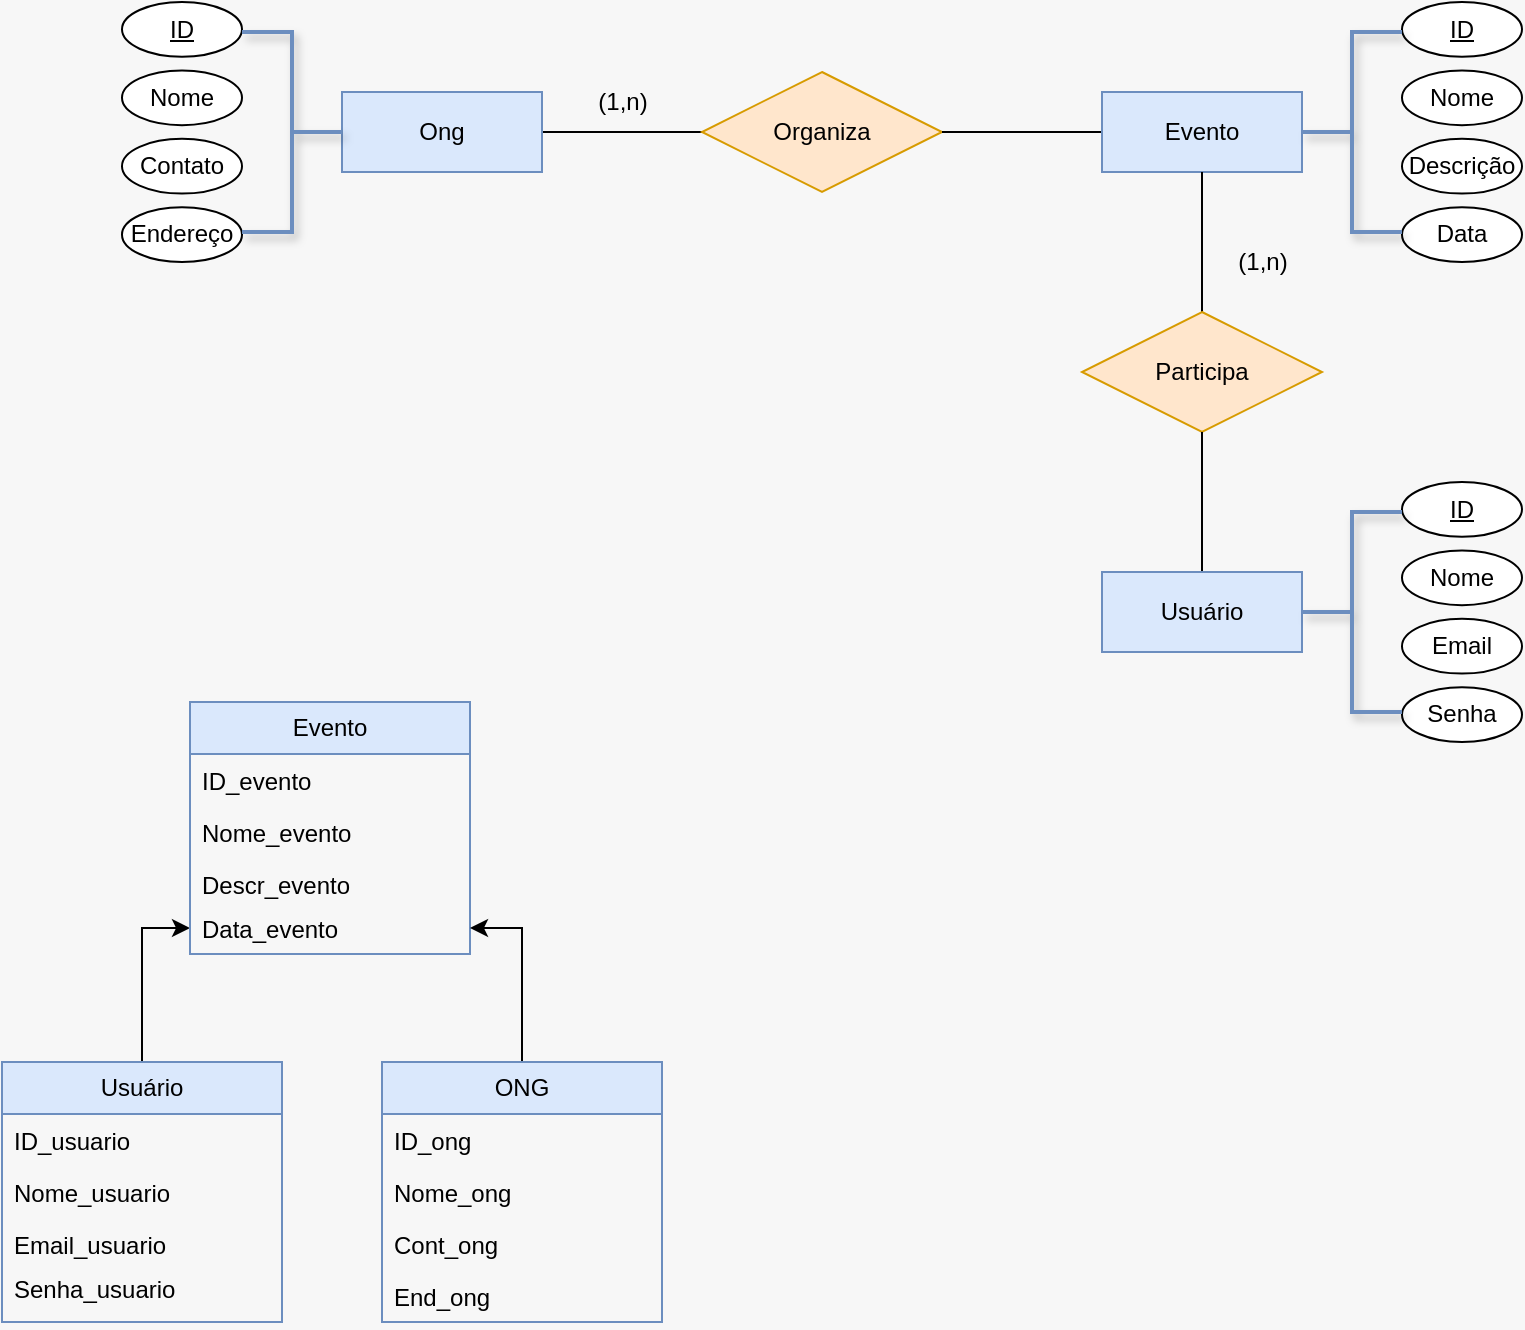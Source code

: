 <mxfile version="24.3.0" type="device">
  <diagram name="Página-1" id="iSGURN4B6PdKg_Knmrer">
    <mxGraphModel dx="1257" dy="620" grid="1" gridSize="10" guides="1" tooltips="1" connect="1" arrows="1" fold="1" page="1" pageScale="1" pageWidth="827" pageHeight="1169" background="#F7F7F7" math="0" shadow="0">
      <root>
        <mxCell id="0" />
        <mxCell id="1" parent="0" />
        <mxCell id="Uj0NgcK6wiD9ONJnAKQ9-37" value="" style="edgeStyle=orthogonalEdgeStyle;rounded=0;orthogonalLoop=1;jettySize=auto;html=1;" edge="1" parent="1" source="Uj0NgcK6wiD9ONJnAKQ9-1" target="Uj0NgcK6wiD9ONJnAKQ9-29">
          <mxGeometry relative="1" as="geometry" />
        </mxCell>
        <mxCell id="Uj0NgcK6wiD9ONJnAKQ9-1" value="Usuário" style="swimlane;fontStyle=0;childLayout=stackLayout;horizontal=1;startSize=26;fillColor=#dae8fc;horizontalStack=0;resizeParent=1;resizeParentMax=0;resizeLast=0;collapsible=1;marginBottom=0;whiteSpace=wrap;html=1;strokeColor=#6c8ebf;" vertex="1" parent="1">
          <mxGeometry x="10" y="570" width="140" height="130" as="geometry" />
        </mxCell>
        <mxCell id="Uj0NgcK6wiD9ONJnAKQ9-2" value="ID_usuario" style="text;strokeColor=none;fillColor=none;align=left;verticalAlign=top;spacingLeft=4;spacingRight=4;overflow=hidden;rotatable=0;points=[[0,0.5],[1,0.5]];portConstraint=eastwest;whiteSpace=wrap;html=1;" vertex="1" parent="Uj0NgcK6wiD9ONJnAKQ9-1">
          <mxGeometry y="26" width="140" height="26" as="geometry" />
        </mxCell>
        <mxCell id="Uj0NgcK6wiD9ONJnAKQ9-3" value="Nome_usuario" style="text;strokeColor=none;fillColor=none;align=left;verticalAlign=top;spacingLeft=4;spacingRight=4;overflow=hidden;rotatable=0;points=[[0,0.5],[1,0.5]];portConstraint=eastwest;whiteSpace=wrap;html=1;" vertex="1" parent="Uj0NgcK6wiD9ONJnAKQ9-1">
          <mxGeometry y="52" width="140" height="26" as="geometry" />
        </mxCell>
        <mxCell id="Uj0NgcK6wiD9ONJnAKQ9-4" value="Email_usuario" style="text;strokeColor=none;fillColor=none;align=left;verticalAlign=top;spacingLeft=4;spacingRight=4;overflow=hidden;rotatable=0;points=[[0,0.5],[1,0.5]];portConstraint=eastwest;whiteSpace=wrap;html=1;" vertex="1" parent="Uj0NgcK6wiD9ONJnAKQ9-1">
          <mxGeometry y="78" width="140" height="22" as="geometry" />
        </mxCell>
        <mxCell id="Uj0NgcK6wiD9ONJnAKQ9-30" value="Senha_usuario" style="text;strokeColor=none;fillColor=none;align=left;verticalAlign=top;spacingLeft=4;spacingRight=4;overflow=hidden;rotatable=0;points=[[0,0.5],[1,0.5]];portConstraint=eastwest;whiteSpace=wrap;html=1;" vertex="1" parent="Uj0NgcK6wiD9ONJnAKQ9-1">
          <mxGeometry y="100" width="140" height="30" as="geometry" />
        </mxCell>
        <mxCell id="Uj0NgcK6wiD9ONJnAKQ9-5" value="Evento" style="swimlane;fontStyle=0;childLayout=stackLayout;horizontal=1;startSize=26;fillColor=#dae8fc;horizontalStack=0;resizeParent=1;resizeParentMax=0;resizeLast=0;collapsible=1;marginBottom=0;whiteSpace=wrap;html=1;strokeColor=#6c8ebf;" vertex="1" parent="1">
          <mxGeometry x="104" y="390" width="140" height="126" as="geometry" />
        </mxCell>
        <mxCell id="Uj0NgcK6wiD9ONJnAKQ9-6" value="ID_evento" style="text;strokeColor=none;fillColor=none;align=left;verticalAlign=top;spacingLeft=4;spacingRight=4;overflow=hidden;rotatable=0;points=[[0,0.5],[1,0.5]];portConstraint=eastwest;whiteSpace=wrap;html=1;" vertex="1" parent="Uj0NgcK6wiD9ONJnAKQ9-5">
          <mxGeometry y="26" width="140" height="26" as="geometry" />
        </mxCell>
        <mxCell id="Uj0NgcK6wiD9ONJnAKQ9-7" value="Nome_evento" style="text;strokeColor=none;fillColor=none;align=left;verticalAlign=top;spacingLeft=4;spacingRight=4;overflow=hidden;rotatable=0;points=[[0,0.5],[1,0.5]];portConstraint=eastwest;whiteSpace=wrap;html=1;" vertex="1" parent="Uj0NgcK6wiD9ONJnAKQ9-5">
          <mxGeometry y="52" width="140" height="26" as="geometry" />
        </mxCell>
        <mxCell id="Uj0NgcK6wiD9ONJnAKQ9-8" value="Descr_evento" style="text;strokeColor=none;fillColor=none;align=left;verticalAlign=top;spacingLeft=4;spacingRight=4;overflow=hidden;rotatable=0;points=[[0,0.5],[1,0.5]];portConstraint=eastwest;whiteSpace=wrap;html=1;" vertex="1" parent="Uj0NgcK6wiD9ONJnAKQ9-5">
          <mxGeometry y="78" width="140" height="22" as="geometry" />
        </mxCell>
        <mxCell id="Uj0NgcK6wiD9ONJnAKQ9-29" value="Data_evento" style="text;strokeColor=none;fillColor=none;align=left;verticalAlign=top;spacingLeft=4;spacingRight=4;overflow=hidden;rotatable=0;points=[[0,0.5],[1,0.5]];portConstraint=eastwest;whiteSpace=wrap;html=1;" vertex="1" parent="Uj0NgcK6wiD9ONJnAKQ9-5">
          <mxGeometry y="100" width="140" height="26" as="geometry" />
        </mxCell>
        <mxCell id="Uj0NgcK6wiD9ONJnAKQ9-38" value="" style="edgeStyle=orthogonalEdgeStyle;rounded=0;orthogonalLoop=1;jettySize=auto;html=1;" edge="1" parent="1" source="Uj0NgcK6wiD9ONJnAKQ9-9" target="Uj0NgcK6wiD9ONJnAKQ9-29">
          <mxGeometry relative="1" as="geometry" />
        </mxCell>
        <mxCell id="Uj0NgcK6wiD9ONJnAKQ9-9" value="ONG" style="swimlane;fontStyle=0;childLayout=stackLayout;horizontal=1;startSize=26;fillColor=#dae8fc;horizontalStack=0;resizeParent=1;resizeParentMax=0;resizeLast=0;collapsible=1;marginBottom=0;whiteSpace=wrap;html=1;strokeColor=#6c8ebf;" vertex="1" parent="1">
          <mxGeometry x="200" y="570" width="140" height="130" as="geometry" />
        </mxCell>
        <mxCell id="Uj0NgcK6wiD9ONJnAKQ9-10" value="ID_ong" style="text;strokeColor=none;fillColor=none;align=left;verticalAlign=top;spacingLeft=4;spacingRight=4;overflow=hidden;rotatable=0;points=[[0,0.5],[1,0.5]];portConstraint=eastwest;whiteSpace=wrap;html=1;" vertex="1" parent="Uj0NgcK6wiD9ONJnAKQ9-9">
          <mxGeometry y="26" width="140" height="26" as="geometry" />
        </mxCell>
        <mxCell id="Uj0NgcK6wiD9ONJnAKQ9-11" value="Nome_ong" style="text;strokeColor=none;fillColor=none;align=left;verticalAlign=top;spacingLeft=4;spacingRight=4;overflow=hidden;rotatable=0;points=[[0,0.5],[1,0.5]];portConstraint=eastwest;whiteSpace=wrap;html=1;" vertex="1" parent="Uj0NgcK6wiD9ONJnAKQ9-9">
          <mxGeometry y="52" width="140" height="26" as="geometry" />
        </mxCell>
        <mxCell id="Uj0NgcK6wiD9ONJnAKQ9-36" value="Cont_ong" style="text;strokeColor=none;fillColor=none;align=left;verticalAlign=top;spacingLeft=4;spacingRight=4;overflow=hidden;rotatable=0;points=[[0,0.5],[1,0.5]];portConstraint=eastwest;whiteSpace=wrap;html=1;" vertex="1" parent="Uj0NgcK6wiD9ONJnAKQ9-9">
          <mxGeometry y="78" width="140" height="26" as="geometry" />
        </mxCell>
        <mxCell id="Uj0NgcK6wiD9ONJnAKQ9-12" value="End_ong" style="text;strokeColor=none;fillColor=none;align=left;verticalAlign=top;spacingLeft=4;spacingRight=4;overflow=hidden;rotatable=0;points=[[0,0.5],[1,0.5]];portConstraint=eastwest;whiteSpace=wrap;html=1;" vertex="1" parent="Uj0NgcK6wiD9ONJnAKQ9-9">
          <mxGeometry y="104" width="140" height="26" as="geometry" />
        </mxCell>
        <mxCell id="Uj0NgcK6wiD9ONJnAKQ9-19" style="edgeStyle=orthogonalEdgeStyle;rounded=0;orthogonalLoop=1;jettySize=auto;html=1;exitX=1;exitY=0.5;exitDx=0;exitDy=0;entryX=0;entryY=0.5;entryDx=0;entryDy=0;endArrow=none;endFill=0;" edge="1" parent="1" source="Uj0NgcK6wiD9ONJnAKQ9-13" target="Uj0NgcK6wiD9ONJnAKQ9-14">
          <mxGeometry relative="1" as="geometry" />
        </mxCell>
        <mxCell id="Uj0NgcK6wiD9ONJnAKQ9-13" value="Ong" style="whiteSpace=wrap;html=1;align=center;fillColor=#dae8fc;strokeColor=#6c8ebf;" vertex="1" parent="1">
          <mxGeometry x="180" y="85" width="100" height="40" as="geometry" />
        </mxCell>
        <mxCell id="Uj0NgcK6wiD9ONJnAKQ9-14" value="Organiza" style="shape=rhombus;perimeter=rhombusPerimeter;whiteSpace=wrap;html=1;align=center;fillColor=#ffe6cc;strokeColor=#d79b00;" vertex="1" parent="1">
          <mxGeometry x="360" y="75" width="120" height="60" as="geometry" />
        </mxCell>
        <mxCell id="Uj0NgcK6wiD9ONJnAKQ9-20" style="edgeStyle=orthogonalEdgeStyle;rounded=0;orthogonalLoop=1;jettySize=auto;html=1;entryX=1;entryY=0.5;entryDx=0;entryDy=0;endArrow=none;endFill=0;" edge="1" parent="1" source="Uj0NgcK6wiD9ONJnAKQ9-15" target="Uj0NgcK6wiD9ONJnAKQ9-14">
          <mxGeometry relative="1" as="geometry" />
        </mxCell>
        <mxCell id="Uj0NgcK6wiD9ONJnAKQ9-15" value="Evento" style="whiteSpace=wrap;html=1;align=center;fillColor=#dae8fc;strokeColor=#6c8ebf;" vertex="1" parent="1">
          <mxGeometry x="560" y="85" width="100" height="40" as="geometry" />
        </mxCell>
        <mxCell id="Uj0NgcK6wiD9ONJnAKQ9-21" style="edgeStyle=orthogonalEdgeStyle;rounded=0;orthogonalLoop=1;jettySize=auto;html=1;entryX=0.5;entryY=1;entryDx=0;entryDy=0;endArrow=none;endFill=0;" edge="1" parent="1" source="Uj0NgcK6wiD9ONJnAKQ9-16" target="Uj0NgcK6wiD9ONJnAKQ9-15">
          <mxGeometry relative="1" as="geometry" />
        </mxCell>
        <mxCell id="Uj0NgcK6wiD9ONJnAKQ9-16" value="Participa" style="shape=rhombus;perimeter=rhombusPerimeter;whiteSpace=wrap;html=1;align=center;fillColor=#ffe6cc;strokeColor=#d79b00;" vertex="1" parent="1">
          <mxGeometry x="550" y="195" width="120" height="60" as="geometry" />
        </mxCell>
        <mxCell id="Uj0NgcK6wiD9ONJnAKQ9-22" style="edgeStyle=orthogonalEdgeStyle;rounded=0;orthogonalLoop=1;jettySize=auto;html=1;entryX=0.5;entryY=1;entryDx=0;entryDy=0;endArrow=none;endFill=0;" edge="1" parent="1" source="Uj0NgcK6wiD9ONJnAKQ9-17" target="Uj0NgcK6wiD9ONJnAKQ9-16">
          <mxGeometry relative="1" as="geometry" />
        </mxCell>
        <mxCell id="Uj0NgcK6wiD9ONJnAKQ9-17" value="Usuário" style="whiteSpace=wrap;html=1;align=center;fillColor=#dae8fc;strokeColor=#6c8ebf;" vertex="1" parent="1">
          <mxGeometry x="560" y="325" width="100" height="40" as="geometry" />
        </mxCell>
        <mxCell id="Uj0NgcK6wiD9ONJnAKQ9-23" value="(1,n)" style="text;html=1;align=center;verticalAlign=middle;resizable=0;points=[];autosize=1;strokeColor=none;fillColor=none;" vertex="1" parent="1">
          <mxGeometry x="295" y="75" width="50" height="30" as="geometry" />
        </mxCell>
        <mxCell id="Uj0NgcK6wiD9ONJnAKQ9-24" value="(1,n)" style="text;html=1;align=center;verticalAlign=middle;resizable=0;points=[];autosize=1;strokeColor=none;fillColor=none;" vertex="1" parent="1">
          <mxGeometry x="615" y="155" width="50" height="30" as="geometry" />
        </mxCell>
        <mxCell id="Uj0NgcK6wiD9ONJnAKQ9-45" value="" style="group" vertex="1" connectable="0" parent="1">
          <mxGeometry x="70" y="40" width="60" height="130" as="geometry" />
        </mxCell>
        <mxCell id="Uj0NgcK6wiD9ONJnAKQ9-41" value="Nome" style="ellipse;whiteSpace=wrap;html=1;align=center;" vertex="1" parent="Uj0NgcK6wiD9ONJnAKQ9-45">
          <mxGeometry y="34.211" width="60" height="27.368" as="geometry" />
        </mxCell>
        <mxCell id="Uj0NgcK6wiD9ONJnAKQ9-42" value="ID" style="ellipse;whiteSpace=wrap;html=1;align=center;fontStyle=4;" vertex="1" parent="Uj0NgcK6wiD9ONJnAKQ9-45">
          <mxGeometry width="60" height="27.368" as="geometry" />
        </mxCell>
        <mxCell id="Uj0NgcK6wiD9ONJnAKQ9-43" value="Contato" style="ellipse;whiteSpace=wrap;html=1;align=center;" vertex="1" parent="Uj0NgcK6wiD9ONJnAKQ9-45">
          <mxGeometry y="68.421" width="60" height="27.368" as="geometry" />
        </mxCell>
        <mxCell id="Uj0NgcK6wiD9ONJnAKQ9-44" value="Endereço" style="ellipse;whiteSpace=wrap;html=1;align=center;" vertex="1" parent="Uj0NgcK6wiD9ONJnAKQ9-45">
          <mxGeometry y="102.632" width="60" height="27.368" as="geometry" />
        </mxCell>
        <mxCell id="Uj0NgcK6wiD9ONJnAKQ9-47" value="" style="group" vertex="1" connectable="0" parent="1">
          <mxGeometry x="710" y="280" width="60" height="130" as="geometry" />
        </mxCell>
        <mxCell id="Uj0NgcK6wiD9ONJnAKQ9-48" value="Nome" style="ellipse;whiteSpace=wrap;html=1;align=center;" vertex="1" parent="Uj0NgcK6wiD9ONJnAKQ9-47">
          <mxGeometry y="34.211" width="60" height="27.368" as="geometry" />
        </mxCell>
        <mxCell id="Uj0NgcK6wiD9ONJnAKQ9-49" value="ID" style="ellipse;whiteSpace=wrap;html=1;align=center;fontStyle=4;" vertex="1" parent="Uj0NgcK6wiD9ONJnAKQ9-47">
          <mxGeometry width="60" height="27.368" as="geometry" />
        </mxCell>
        <mxCell id="Uj0NgcK6wiD9ONJnAKQ9-50" value="Email" style="ellipse;whiteSpace=wrap;html=1;align=center;" vertex="1" parent="Uj0NgcK6wiD9ONJnAKQ9-47">
          <mxGeometry y="68.421" width="60" height="27.368" as="geometry" />
        </mxCell>
        <mxCell id="Uj0NgcK6wiD9ONJnAKQ9-51" value="Senha" style="ellipse;whiteSpace=wrap;html=1;align=center;" vertex="1" parent="Uj0NgcK6wiD9ONJnAKQ9-47">
          <mxGeometry y="102.632" width="60" height="27.368" as="geometry" />
        </mxCell>
        <mxCell id="Uj0NgcK6wiD9ONJnAKQ9-52" value="" style="group" vertex="1" connectable="0" parent="1">
          <mxGeometry x="710" y="40" width="60" height="130" as="geometry" />
        </mxCell>
        <mxCell id="Uj0NgcK6wiD9ONJnAKQ9-53" value="Nome" style="ellipse;whiteSpace=wrap;html=1;align=center;" vertex="1" parent="Uj0NgcK6wiD9ONJnAKQ9-52">
          <mxGeometry y="34.211" width="60" height="27.368" as="geometry" />
        </mxCell>
        <mxCell id="Uj0NgcK6wiD9ONJnAKQ9-54" value="ID" style="ellipse;whiteSpace=wrap;html=1;align=center;fontStyle=4;" vertex="1" parent="Uj0NgcK6wiD9ONJnAKQ9-52">
          <mxGeometry width="60" height="27.368" as="geometry" />
        </mxCell>
        <mxCell id="Uj0NgcK6wiD9ONJnAKQ9-55" value="Descrição" style="ellipse;whiteSpace=wrap;html=1;align=center;" vertex="1" parent="Uj0NgcK6wiD9ONJnAKQ9-52">
          <mxGeometry y="68.421" width="60" height="27.368" as="geometry" />
        </mxCell>
        <mxCell id="Uj0NgcK6wiD9ONJnAKQ9-56" value="Data" style="ellipse;whiteSpace=wrap;html=1;align=center;" vertex="1" parent="Uj0NgcK6wiD9ONJnAKQ9-52">
          <mxGeometry y="102.632" width="60" height="27.368" as="geometry" />
        </mxCell>
        <mxCell id="Uj0NgcK6wiD9ONJnAKQ9-60" value="" style="strokeWidth=2;html=1;shape=mxgraph.flowchart.annotation_2;align=left;labelPosition=right;pointerEvents=1;shadow=1;fillColor=#dae8fc;strokeColor=#6c8ebf;" vertex="1" parent="1">
          <mxGeometry x="660" y="55" width="50" height="100" as="geometry" />
        </mxCell>
        <mxCell id="Uj0NgcK6wiD9ONJnAKQ9-62" value="" style="strokeWidth=2;html=1;shape=mxgraph.flowchart.annotation_2;align=left;labelPosition=right;pointerEvents=1;shadow=1;fillColor=#dae8fc;strokeColor=#6c8ebf;" vertex="1" parent="1">
          <mxGeometry x="660" y="295" width="50" height="100" as="geometry" />
        </mxCell>
        <mxCell id="Uj0NgcK6wiD9ONJnAKQ9-71" value="" style="strokeWidth=2;html=1;shape=mxgraph.flowchart.annotation_2;align=left;labelPosition=right;pointerEvents=1;shadow=1;fillColor=#dae8fc;strokeColor=#6c8ebf;rotation=-180;" vertex="1" parent="1">
          <mxGeometry x="130" y="55" width="50" height="100" as="geometry" />
        </mxCell>
      </root>
    </mxGraphModel>
  </diagram>
</mxfile>
